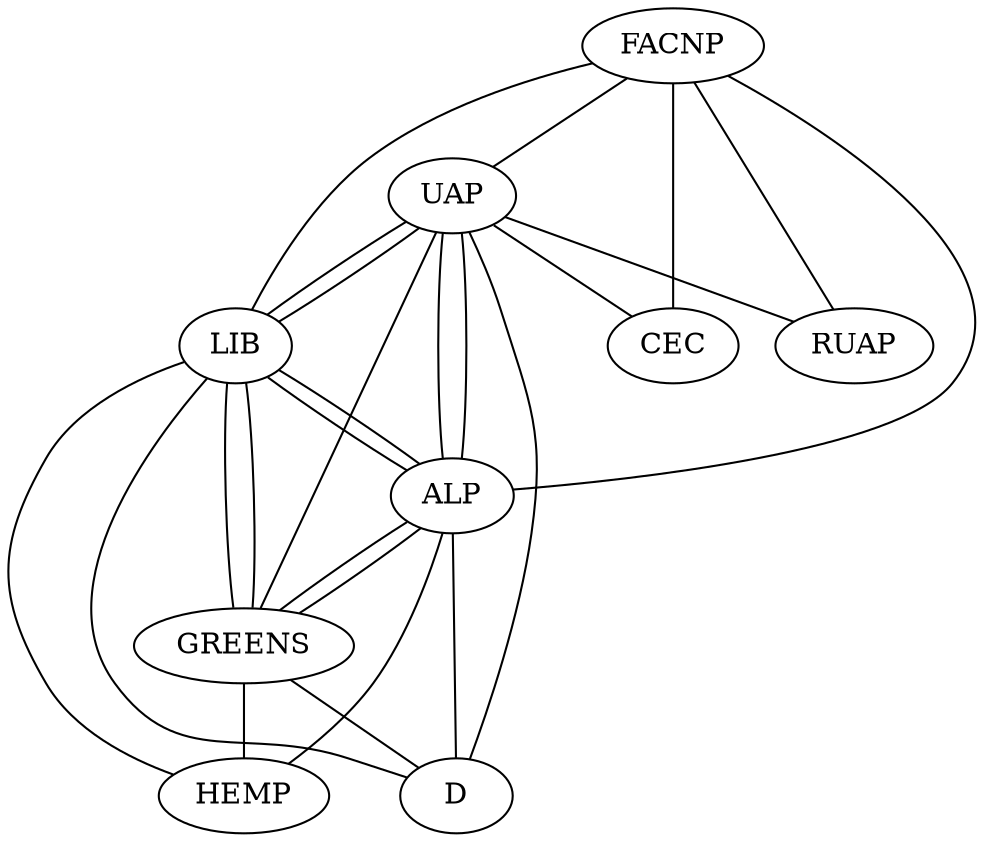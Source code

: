 graph G  {
    UAP -- LIB;
    UAP -- CEC;
    UAP -- ALP;
    UAP -- D
    UAP -- RUAP;
    ALP -- GREENS;
    ALP -- HEMP;
    ALP -- D;
    ALP -- UAP;
    ALP -- LIB;
    LIB -- UAP;
    LIB -- D;
    LIB -- HEMP;
    LIB -- ALP;
    LIB -- GREENS;
    GREENS -- HEMP;
    GREENS -- ALP;
    GREENS -- D;
    GREENS -- UAP;
    GREENS -- LIB;
    FACNP -- RUAP;
    FACNP -- LIB;
    FACNP -- CEC;
    FACNP -- UAP;
    FACNP -- ALP;
}